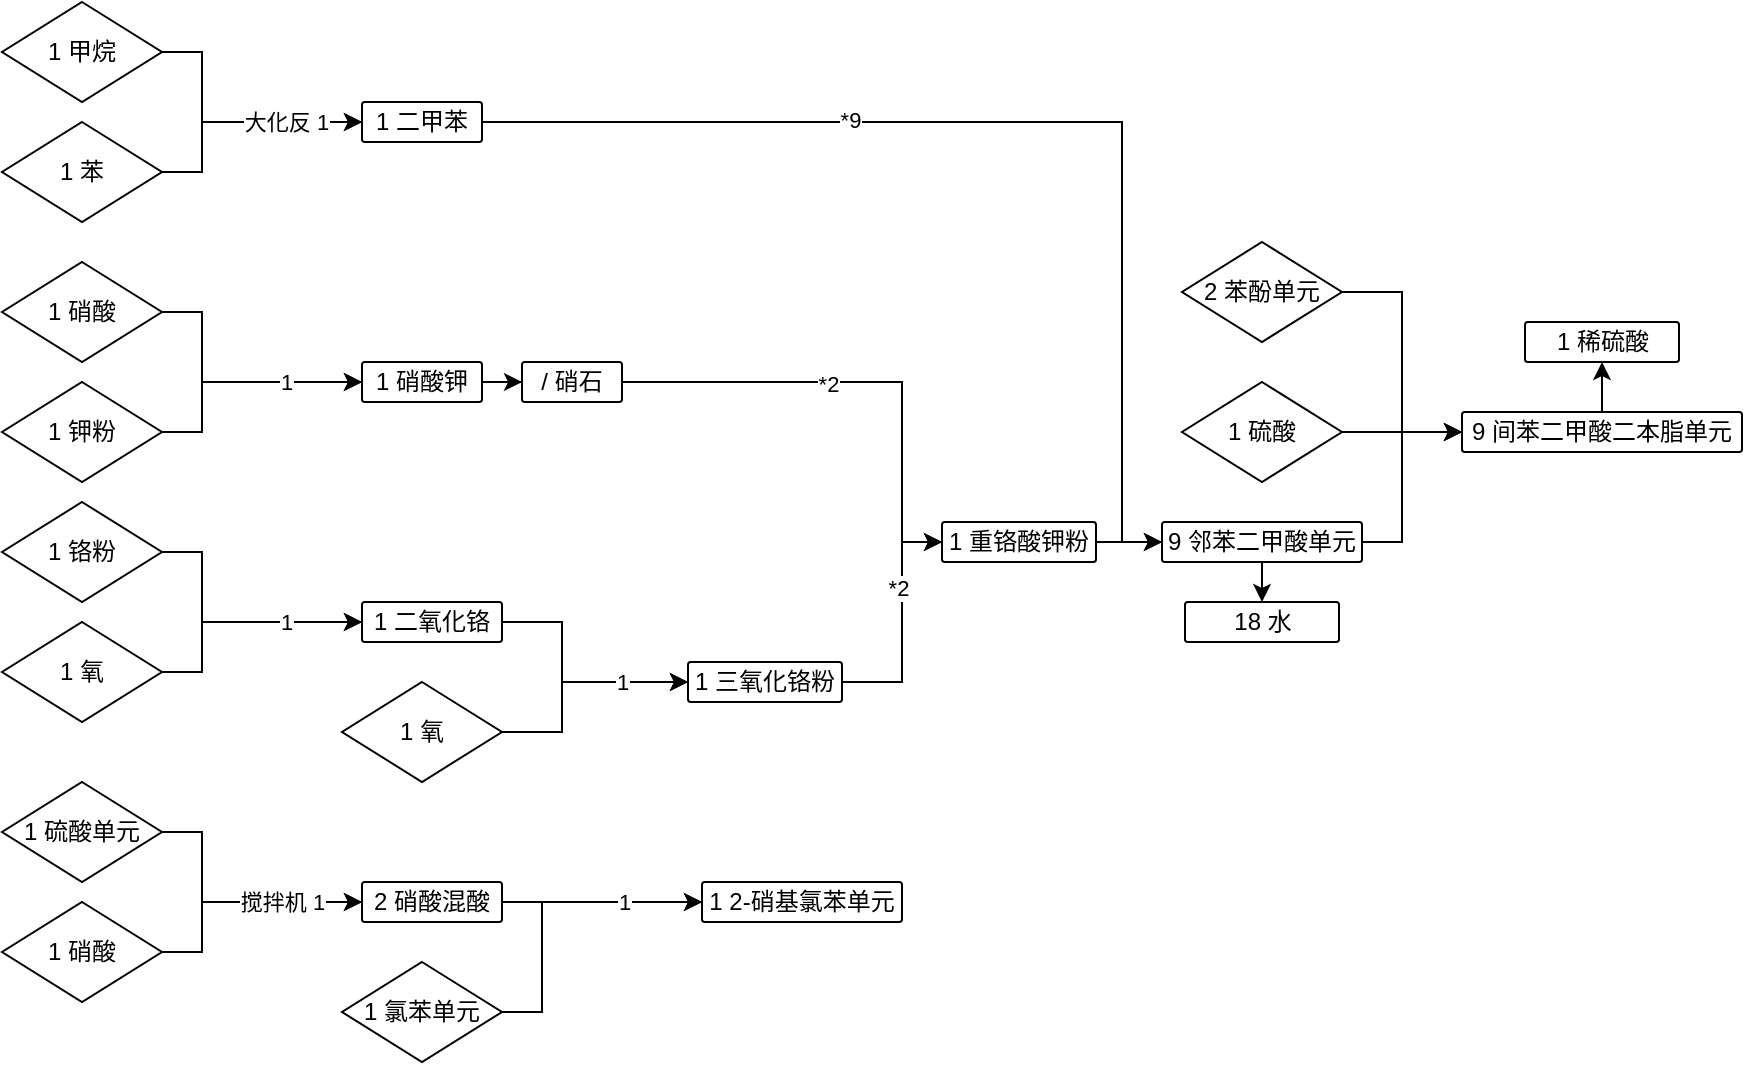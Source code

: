 <mxfile version="20.5.1" type="github">
  <diagram id="C5RBs43oDa-KdzZeNtuy" name="Page-1">
    <mxGraphModel dx="1068" dy="592" grid="1" gridSize="10" guides="1" tooltips="1" connect="1" arrows="1" fold="1" page="1" pageScale="1" pageWidth="1169" pageHeight="827" math="0" shadow="0">
      <root>
        <mxCell id="WIyWlLk6GJQsqaUBKTNV-0" />
        <mxCell id="WIyWlLk6GJQsqaUBKTNV-1" parent="WIyWlLk6GJQsqaUBKTNV-0" />
        <mxCell id="JoYVowdMrAnlJrP38-PI-4" style="edgeStyle=orthogonalEdgeStyle;rounded=0;orthogonalLoop=1;jettySize=auto;html=1;entryX=0;entryY=0.5;entryDx=0;entryDy=0;" edge="1" parent="WIyWlLk6GJQsqaUBKTNV-1" source="JoYVowdMrAnlJrP38-PI-1" target="JoYVowdMrAnlJrP38-PI-3">
          <mxGeometry relative="1" as="geometry">
            <Array as="points">
              <mxPoint x="110" y="75" />
              <mxPoint x="110" y="110" />
            </Array>
          </mxGeometry>
        </mxCell>
        <mxCell id="JoYVowdMrAnlJrP38-PI-1" value="1 甲烷" style="rhombus;whiteSpace=wrap;html=1;" vertex="1" parent="WIyWlLk6GJQsqaUBKTNV-1">
          <mxGeometry x="10" y="50" width="80" height="50" as="geometry" />
        </mxCell>
        <mxCell id="JoYVowdMrAnlJrP38-PI-5" style="edgeStyle=orthogonalEdgeStyle;rounded=0;orthogonalLoop=1;jettySize=auto;html=1;entryX=0;entryY=0.5;entryDx=0;entryDy=0;" edge="1" parent="WIyWlLk6GJQsqaUBKTNV-1" source="JoYVowdMrAnlJrP38-PI-2" target="JoYVowdMrAnlJrP38-PI-3">
          <mxGeometry relative="1" as="geometry">
            <Array as="points">
              <mxPoint x="110" y="135" />
              <mxPoint x="110" y="110" />
            </Array>
          </mxGeometry>
        </mxCell>
        <mxCell id="JoYVowdMrAnlJrP38-PI-7" value="大化反 1" style="edgeLabel;html=1;align=center;verticalAlign=middle;resizable=0;points=[];" vertex="1" connectable="0" parent="JoYVowdMrAnlJrP38-PI-5">
          <mxGeometry x="0.477" relative="1" as="geometry">
            <mxPoint x="-6" as="offset" />
          </mxGeometry>
        </mxCell>
        <mxCell id="JoYVowdMrAnlJrP38-PI-2" value="1 苯" style="rhombus;whiteSpace=wrap;html=1;" vertex="1" parent="WIyWlLk6GJQsqaUBKTNV-1">
          <mxGeometry x="10" y="110" width="80" height="50" as="geometry" />
        </mxCell>
        <mxCell id="JoYVowdMrAnlJrP38-PI-39" style="edgeStyle=orthogonalEdgeStyle;rounded=0;orthogonalLoop=1;jettySize=auto;html=1;entryX=0;entryY=0.5;entryDx=0;entryDy=0;" edge="1" parent="WIyWlLk6GJQsqaUBKTNV-1" source="JoYVowdMrAnlJrP38-PI-3" target="JoYVowdMrAnlJrP38-PI-37">
          <mxGeometry relative="1" as="geometry">
            <Array as="points">
              <mxPoint x="570" y="110" />
              <mxPoint x="570" y="320" />
            </Array>
          </mxGeometry>
        </mxCell>
        <mxCell id="JoYVowdMrAnlJrP38-PI-47" value="*9" style="edgeLabel;html=1;align=center;verticalAlign=middle;resizable=0;points=[];" vertex="1" connectable="0" parent="JoYVowdMrAnlJrP38-PI-39">
          <mxGeometry x="-0.333" y="1" relative="1" as="geometry">
            <mxPoint as="offset" />
          </mxGeometry>
        </mxCell>
        <mxCell id="JoYVowdMrAnlJrP38-PI-3" value="1 二甲苯" style="rounded=1;whiteSpace=wrap;html=1;arcSize=7;" vertex="1" parent="WIyWlLk6GJQsqaUBKTNV-1">
          <mxGeometry x="190" y="100" width="60" height="20" as="geometry" />
        </mxCell>
        <mxCell id="JoYVowdMrAnlJrP38-PI-8" style="edgeStyle=orthogonalEdgeStyle;rounded=0;orthogonalLoop=1;jettySize=auto;html=1;entryX=0;entryY=0.5;entryDx=0;entryDy=0;" edge="1" parent="WIyWlLk6GJQsqaUBKTNV-1" source="JoYVowdMrAnlJrP38-PI-9" target="JoYVowdMrAnlJrP38-PI-13">
          <mxGeometry relative="1" as="geometry">
            <Array as="points">
              <mxPoint x="110" y="205" />
              <mxPoint x="110" y="240" />
            </Array>
          </mxGeometry>
        </mxCell>
        <mxCell id="JoYVowdMrAnlJrP38-PI-9" value="1 硝酸" style="rhombus;whiteSpace=wrap;html=1;" vertex="1" parent="WIyWlLk6GJQsqaUBKTNV-1">
          <mxGeometry x="10" y="180" width="80" height="50" as="geometry" />
        </mxCell>
        <mxCell id="JoYVowdMrAnlJrP38-PI-10" style="edgeStyle=orthogonalEdgeStyle;rounded=0;orthogonalLoop=1;jettySize=auto;html=1;entryX=0;entryY=0.5;entryDx=0;entryDy=0;" edge="1" parent="WIyWlLk6GJQsqaUBKTNV-1" source="JoYVowdMrAnlJrP38-PI-12" target="JoYVowdMrAnlJrP38-PI-13">
          <mxGeometry relative="1" as="geometry">
            <Array as="points">
              <mxPoint x="110" y="265" />
              <mxPoint x="110" y="240" />
            </Array>
          </mxGeometry>
        </mxCell>
        <mxCell id="JoYVowdMrAnlJrP38-PI-11" value="1" style="edgeLabel;html=1;align=center;verticalAlign=middle;resizable=0;points=[];" vertex="1" connectable="0" parent="JoYVowdMrAnlJrP38-PI-10">
          <mxGeometry x="0.477" relative="1" as="geometry">
            <mxPoint x="-6" as="offset" />
          </mxGeometry>
        </mxCell>
        <mxCell id="JoYVowdMrAnlJrP38-PI-12" value="1 钾粉" style="rhombus;whiteSpace=wrap;html=1;" vertex="1" parent="WIyWlLk6GJQsqaUBKTNV-1">
          <mxGeometry x="10" y="240" width="80" height="50" as="geometry" />
        </mxCell>
        <mxCell id="JoYVowdMrAnlJrP38-PI-31" style="edgeStyle=orthogonalEdgeStyle;rounded=0;orthogonalLoop=1;jettySize=auto;html=1;entryX=0;entryY=0.5;entryDx=0;entryDy=0;" edge="1" parent="WIyWlLk6GJQsqaUBKTNV-1" source="JoYVowdMrAnlJrP38-PI-13" target="JoYVowdMrAnlJrP38-PI-29">
          <mxGeometry relative="1" as="geometry" />
        </mxCell>
        <mxCell id="JoYVowdMrAnlJrP38-PI-13" value="1 硝酸钾" style="rounded=1;whiteSpace=wrap;html=1;arcSize=7;" vertex="1" parent="WIyWlLk6GJQsqaUBKTNV-1">
          <mxGeometry x="190" y="230" width="60" height="20" as="geometry" />
        </mxCell>
        <mxCell id="JoYVowdMrAnlJrP38-PI-14" style="edgeStyle=orthogonalEdgeStyle;rounded=0;orthogonalLoop=1;jettySize=auto;html=1;entryX=0;entryY=0.5;entryDx=0;entryDy=0;" edge="1" parent="WIyWlLk6GJQsqaUBKTNV-1" source="JoYVowdMrAnlJrP38-PI-15" target="JoYVowdMrAnlJrP38-PI-19">
          <mxGeometry relative="1" as="geometry">
            <Array as="points">
              <mxPoint x="110" y="325" />
              <mxPoint x="110" y="360" />
            </Array>
          </mxGeometry>
        </mxCell>
        <mxCell id="JoYVowdMrAnlJrP38-PI-15" value="1 铬粉" style="rhombus;whiteSpace=wrap;html=1;" vertex="1" parent="WIyWlLk6GJQsqaUBKTNV-1">
          <mxGeometry x="10" y="300" width="80" height="50" as="geometry" />
        </mxCell>
        <mxCell id="JoYVowdMrAnlJrP38-PI-16" style="edgeStyle=orthogonalEdgeStyle;rounded=0;orthogonalLoop=1;jettySize=auto;html=1;entryX=0;entryY=0.5;entryDx=0;entryDy=0;" edge="1" parent="WIyWlLk6GJQsqaUBKTNV-1" source="JoYVowdMrAnlJrP38-PI-18" target="JoYVowdMrAnlJrP38-PI-19">
          <mxGeometry relative="1" as="geometry">
            <Array as="points">
              <mxPoint x="110" y="385" />
              <mxPoint x="110" y="360" />
            </Array>
          </mxGeometry>
        </mxCell>
        <mxCell id="JoYVowdMrAnlJrP38-PI-17" value="1" style="edgeLabel;html=1;align=center;verticalAlign=middle;resizable=0;points=[];" vertex="1" connectable="0" parent="JoYVowdMrAnlJrP38-PI-16">
          <mxGeometry x="0.477" relative="1" as="geometry">
            <mxPoint x="-6" as="offset" />
          </mxGeometry>
        </mxCell>
        <mxCell id="JoYVowdMrAnlJrP38-PI-18" value="1 氧" style="rhombus;whiteSpace=wrap;html=1;" vertex="1" parent="WIyWlLk6GJQsqaUBKTNV-1">
          <mxGeometry x="10" y="360" width="80" height="50" as="geometry" />
        </mxCell>
        <mxCell id="JoYVowdMrAnlJrP38-PI-22" style="edgeStyle=orthogonalEdgeStyle;rounded=0;orthogonalLoop=1;jettySize=auto;html=1;entryX=0;entryY=0.5;entryDx=0;entryDy=0;" edge="1" parent="WIyWlLk6GJQsqaUBKTNV-1" source="JoYVowdMrAnlJrP38-PI-19" target="JoYVowdMrAnlJrP38-PI-21">
          <mxGeometry relative="1" as="geometry">
            <Array as="points">
              <mxPoint x="290" y="360" />
              <mxPoint x="290" y="390" />
            </Array>
          </mxGeometry>
        </mxCell>
        <mxCell id="JoYVowdMrAnlJrP38-PI-19" value="1 二氧化铬" style="rounded=1;whiteSpace=wrap;html=1;arcSize=7;" vertex="1" parent="WIyWlLk6GJQsqaUBKTNV-1">
          <mxGeometry x="190" y="350" width="70" height="20" as="geometry" />
        </mxCell>
        <mxCell id="JoYVowdMrAnlJrP38-PI-25" style="edgeStyle=orthogonalEdgeStyle;rounded=0;orthogonalLoop=1;jettySize=auto;html=1;entryX=0;entryY=0.5;entryDx=0;entryDy=0;" edge="1" parent="WIyWlLk6GJQsqaUBKTNV-1" source="JoYVowdMrAnlJrP38-PI-20" target="JoYVowdMrAnlJrP38-PI-21">
          <mxGeometry relative="1" as="geometry">
            <Array as="points">
              <mxPoint x="290" y="415" />
              <mxPoint x="290" y="390" />
            </Array>
          </mxGeometry>
        </mxCell>
        <mxCell id="JoYVowdMrAnlJrP38-PI-28" value="1" style="edgeLabel;html=1;align=center;verticalAlign=middle;resizable=0;points=[];" vertex="1" connectable="0" parent="JoYVowdMrAnlJrP38-PI-25">
          <mxGeometry x="0.206" y="-2" relative="1" as="geometry">
            <mxPoint x="14" y="-2" as="offset" />
          </mxGeometry>
        </mxCell>
        <mxCell id="JoYVowdMrAnlJrP38-PI-20" value="1 氧" style="rhombus;whiteSpace=wrap;html=1;" vertex="1" parent="WIyWlLk6GJQsqaUBKTNV-1">
          <mxGeometry x="180" y="390" width="80" height="50" as="geometry" />
        </mxCell>
        <mxCell id="JoYVowdMrAnlJrP38-PI-33" style="edgeStyle=orthogonalEdgeStyle;rounded=0;orthogonalLoop=1;jettySize=auto;html=1;entryX=0;entryY=0.5;entryDx=0;entryDy=0;" edge="1" parent="WIyWlLk6GJQsqaUBKTNV-1" source="JoYVowdMrAnlJrP38-PI-21" target="JoYVowdMrAnlJrP38-PI-30">
          <mxGeometry relative="1" as="geometry">
            <Array as="points">
              <mxPoint x="460" y="390" />
              <mxPoint x="460" y="320" />
            </Array>
          </mxGeometry>
        </mxCell>
        <mxCell id="JoYVowdMrAnlJrP38-PI-35" value="*2" style="edgeLabel;html=1;align=center;verticalAlign=middle;resizable=0;points=[];" vertex="1" connectable="0" parent="JoYVowdMrAnlJrP38-PI-33">
          <mxGeometry x="0.29" y="2" relative="1" as="geometry">
            <mxPoint as="offset" />
          </mxGeometry>
        </mxCell>
        <mxCell id="JoYVowdMrAnlJrP38-PI-21" value="1 三氧化铬粉" style="rounded=1;whiteSpace=wrap;html=1;arcSize=7;" vertex="1" parent="WIyWlLk6GJQsqaUBKTNV-1">
          <mxGeometry x="353" y="380" width="77" height="20" as="geometry" />
        </mxCell>
        <mxCell id="JoYVowdMrAnlJrP38-PI-32" style="edgeStyle=orthogonalEdgeStyle;rounded=0;orthogonalLoop=1;jettySize=auto;html=1;entryX=0;entryY=0.5;entryDx=0;entryDy=0;" edge="1" parent="WIyWlLk6GJQsqaUBKTNV-1" source="JoYVowdMrAnlJrP38-PI-29" target="JoYVowdMrAnlJrP38-PI-30">
          <mxGeometry relative="1" as="geometry">
            <Array as="points">
              <mxPoint x="460" y="240" />
              <mxPoint x="460" y="320" />
            </Array>
          </mxGeometry>
        </mxCell>
        <mxCell id="JoYVowdMrAnlJrP38-PI-34" value="*2" style="edgeLabel;html=1;align=center;verticalAlign=middle;resizable=0;points=[];" vertex="1" connectable="0" parent="JoYVowdMrAnlJrP38-PI-32">
          <mxGeometry x="-0.146" y="-1" relative="1" as="geometry">
            <mxPoint as="offset" />
          </mxGeometry>
        </mxCell>
        <mxCell id="JoYVowdMrAnlJrP38-PI-29" value="/ 硝石" style="rounded=1;whiteSpace=wrap;html=1;arcSize=7;" vertex="1" parent="WIyWlLk6GJQsqaUBKTNV-1">
          <mxGeometry x="270" y="230" width="50" height="20" as="geometry" />
        </mxCell>
        <mxCell id="JoYVowdMrAnlJrP38-PI-45" style="edgeStyle=orthogonalEdgeStyle;rounded=0;orthogonalLoop=1;jettySize=auto;html=1;entryX=0;entryY=0.5;entryDx=0;entryDy=0;" edge="1" parent="WIyWlLk6GJQsqaUBKTNV-1" source="JoYVowdMrAnlJrP38-PI-30" target="JoYVowdMrAnlJrP38-PI-37">
          <mxGeometry relative="1" as="geometry" />
        </mxCell>
        <mxCell id="JoYVowdMrAnlJrP38-PI-30" value="1 重铬酸钾粉" style="rounded=1;whiteSpace=wrap;html=1;arcSize=7;" vertex="1" parent="WIyWlLk6GJQsqaUBKTNV-1">
          <mxGeometry x="480" y="310" width="77" height="20" as="geometry" />
        </mxCell>
        <mxCell id="JoYVowdMrAnlJrP38-PI-49" style="edgeStyle=orthogonalEdgeStyle;rounded=0;orthogonalLoop=1;jettySize=auto;html=1;exitX=0.5;exitY=1;exitDx=0;exitDy=0;entryX=0.5;entryY=0;entryDx=0;entryDy=0;" edge="1" parent="WIyWlLk6GJQsqaUBKTNV-1" source="JoYVowdMrAnlJrP38-PI-37" target="JoYVowdMrAnlJrP38-PI-38">
          <mxGeometry relative="1" as="geometry" />
        </mxCell>
        <mxCell id="JoYVowdMrAnlJrP38-PI-57" style="edgeStyle=orthogonalEdgeStyle;rounded=0;orthogonalLoop=1;jettySize=auto;html=1;entryX=0;entryY=0.5;entryDx=0;entryDy=0;" edge="1" parent="WIyWlLk6GJQsqaUBKTNV-1" source="JoYVowdMrAnlJrP38-PI-37" target="JoYVowdMrAnlJrP38-PI-52">
          <mxGeometry relative="1" as="geometry">
            <Array as="points">
              <mxPoint x="710" y="320" />
              <mxPoint x="710" y="265" />
            </Array>
          </mxGeometry>
        </mxCell>
        <mxCell id="JoYVowdMrAnlJrP38-PI-37" value="9 邻苯二甲酸单元" style="rounded=1;whiteSpace=wrap;html=1;arcSize=7;" vertex="1" parent="WIyWlLk6GJQsqaUBKTNV-1">
          <mxGeometry x="590" y="310" width="100" height="20" as="geometry" />
        </mxCell>
        <mxCell id="JoYVowdMrAnlJrP38-PI-38" value="18 水" style="rounded=1;whiteSpace=wrap;html=1;arcSize=7;" vertex="1" parent="WIyWlLk6GJQsqaUBKTNV-1">
          <mxGeometry x="601.5" y="350" width="77" height="20" as="geometry" />
        </mxCell>
        <mxCell id="JoYVowdMrAnlJrP38-PI-55" style="edgeStyle=orthogonalEdgeStyle;rounded=0;orthogonalLoop=1;jettySize=auto;html=1;entryX=0;entryY=0.5;entryDx=0;entryDy=0;" edge="1" parent="WIyWlLk6GJQsqaUBKTNV-1" source="JoYVowdMrAnlJrP38-PI-50" target="JoYVowdMrAnlJrP38-PI-52">
          <mxGeometry relative="1" as="geometry" />
        </mxCell>
        <mxCell id="JoYVowdMrAnlJrP38-PI-50" value="1 硫酸" style="rhombus;whiteSpace=wrap;html=1;" vertex="1" parent="WIyWlLk6GJQsqaUBKTNV-1">
          <mxGeometry x="600" y="240" width="80" height="50" as="geometry" />
        </mxCell>
        <mxCell id="JoYVowdMrAnlJrP38-PI-56" style="edgeStyle=orthogonalEdgeStyle;rounded=0;orthogonalLoop=1;jettySize=auto;html=1;entryX=0;entryY=0.5;entryDx=0;entryDy=0;" edge="1" parent="WIyWlLk6GJQsqaUBKTNV-1" source="JoYVowdMrAnlJrP38-PI-51" target="JoYVowdMrAnlJrP38-PI-52">
          <mxGeometry relative="1" as="geometry">
            <Array as="points">
              <mxPoint x="710" y="195" />
              <mxPoint x="710" y="265" />
            </Array>
          </mxGeometry>
        </mxCell>
        <mxCell id="JoYVowdMrAnlJrP38-PI-51" value="2 苯酚单元" style="rhombus;whiteSpace=wrap;html=1;" vertex="1" parent="WIyWlLk6GJQsqaUBKTNV-1">
          <mxGeometry x="600" y="170" width="80" height="50" as="geometry" />
        </mxCell>
        <mxCell id="JoYVowdMrAnlJrP38-PI-54" style="edgeStyle=orthogonalEdgeStyle;rounded=0;orthogonalLoop=1;jettySize=auto;html=1;entryX=0.5;entryY=1;entryDx=0;entryDy=0;" edge="1" parent="WIyWlLk6GJQsqaUBKTNV-1" source="JoYVowdMrAnlJrP38-PI-52" target="JoYVowdMrAnlJrP38-PI-53">
          <mxGeometry relative="1" as="geometry" />
        </mxCell>
        <mxCell id="JoYVowdMrAnlJrP38-PI-52" value="9 间苯二甲酸二本脂单元" style="rounded=1;whiteSpace=wrap;html=1;arcSize=7;" vertex="1" parent="WIyWlLk6GJQsqaUBKTNV-1">
          <mxGeometry x="740" y="255" width="140" height="20" as="geometry" />
        </mxCell>
        <mxCell id="JoYVowdMrAnlJrP38-PI-53" value="1 稀硫酸" style="rounded=1;whiteSpace=wrap;html=1;arcSize=7;" vertex="1" parent="WIyWlLk6GJQsqaUBKTNV-1">
          <mxGeometry x="771.5" y="210" width="77" height="20" as="geometry" />
        </mxCell>
        <mxCell id="JoYVowdMrAnlJrP38-PI-62" style="edgeStyle=orthogonalEdgeStyle;rounded=0;orthogonalLoop=1;jettySize=auto;html=1;entryX=0;entryY=0.5;entryDx=0;entryDy=0;" edge="1" parent="WIyWlLk6GJQsqaUBKTNV-1" source="JoYVowdMrAnlJrP38-PI-58" target="JoYVowdMrAnlJrP38-PI-60">
          <mxGeometry relative="1" as="geometry">
            <Array as="points">
              <mxPoint x="110" y="465" />
              <mxPoint x="110" y="500" />
            </Array>
          </mxGeometry>
        </mxCell>
        <mxCell id="JoYVowdMrAnlJrP38-PI-58" value="1 硫酸单元" style="rhombus;whiteSpace=wrap;html=1;" vertex="1" parent="WIyWlLk6GJQsqaUBKTNV-1">
          <mxGeometry x="10" y="440" width="80" height="50" as="geometry" />
        </mxCell>
        <mxCell id="JoYVowdMrAnlJrP38-PI-63" style="edgeStyle=orthogonalEdgeStyle;rounded=0;orthogonalLoop=1;jettySize=auto;html=1;entryX=0;entryY=0.5;entryDx=0;entryDy=0;" edge="1" parent="WIyWlLk6GJQsqaUBKTNV-1" source="JoYVowdMrAnlJrP38-PI-59" target="JoYVowdMrAnlJrP38-PI-60">
          <mxGeometry relative="1" as="geometry">
            <Array as="points">
              <mxPoint x="110" y="525" />
              <mxPoint x="110" y="500" />
            </Array>
          </mxGeometry>
        </mxCell>
        <mxCell id="JoYVowdMrAnlJrP38-PI-64" value="搅拌机 1" style="edgeLabel;html=1;align=center;verticalAlign=middle;resizable=0;points=[];" vertex="1" connectable="0" parent="JoYVowdMrAnlJrP38-PI-63">
          <mxGeometry x="0.15" y="-2" relative="1" as="geometry">
            <mxPoint x="13" y="-2" as="offset" />
          </mxGeometry>
        </mxCell>
        <mxCell id="JoYVowdMrAnlJrP38-PI-59" value="1 硝酸" style="rhombus;whiteSpace=wrap;html=1;" vertex="1" parent="WIyWlLk6GJQsqaUBKTNV-1">
          <mxGeometry x="10" y="500" width="80" height="50" as="geometry" />
        </mxCell>
        <mxCell id="JoYVowdMrAnlJrP38-PI-66" style="edgeStyle=orthogonalEdgeStyle;rounded=0;orthogonalLoop=1;jettySize=auto;html=1;entryX=0;entryY=0.5;entryDx=0;entryDy=0;" edge="1" parent="WIyWlLk6GJQsqaUBKTNV-1" source="JoYVowdMrAnlJrP38-PI-60" target="JoYVowdMrAnlJrP38-PI-65">
          <mxGeometry relative="1" as="geometry" />
        </mxCell>
        <mxCell id="JoYVowdMrAnlJrP38-PI-60" value="2 硝酸混酸" style="rounded=1;whiteSpace=wrap;html=1;arcSize=7;" vertex="1" parent="WIyWlLk6GJQsqaUBKTNV-1">
          <mxGeometry x="190" y="490" width="70" height="20" as="geometry" />
        </mxCell>
        <mxCell id="JoYVowdMrAnlJrP38-PI-65" value="1 2-硝基氯苯单元" style="rounded=1;whiteSpace=wrap;html=1;arcSize=7;" vertex="1" parent="WIyWlLk6GJQsqaUBKTNV-1">
          <mxGeometry x="360" y="490" width="100" height="20" as="geometry" />
        </mxCell>
        <mxCell id="JoYVowdMrAnlJrP38-PI-68" style="edgeStyle=orthogonalEdgeStyle;rounded=0;orthogonalLoop=1;jettySize=auto;html=1;entryX=0;entryY=0.5;entryDx=0;entryDy=0;" edge="1" parent="WIyWlLk6GJQsqaUBKTNV-1" source="JoYVowdMrAnlJrP38-PI-67" target="JoYVowdMrAnlJrP38-PI-65">
          <mxGeometry relative="1" as="geometry">
            <Array as="points">
              <mxPoint x="280" y="555" />
              <mxPoint x="280" y="500" />
            </Array>
          </mxGeometry>
        </mxCell>
        <mxCell id="JoYVowdMrAnlJrP38-PI-69" value="1" style="edgeLabel;html=1;align=center;verticalAlign=middle;resizable=0;points=[];" vertex="1" connectable="0" parent="JoYVowdMrAnlJrP38-PI-68">
          <mxGeometry x="0.272" relative="1" as="geometry">
            <mxPoint x="17" as="offset" />
          </mxGeometry>
        </mxCell>
        <mxCell id="JoYVowdMrAnlJrP38-PI-67" value="1 氯苯单元" style="rhombus;whiteSpace=wrap;html=1;" vertex="1" parent="WIyWlLk6GJQsqaUBKTNV-1">
          <mxGeometry x="180" y="530" width="80" height="50" as="geometry" />
        </mxCell>
      </root>
    </mxGraphModel>
  </diagram>
</mxfile>
